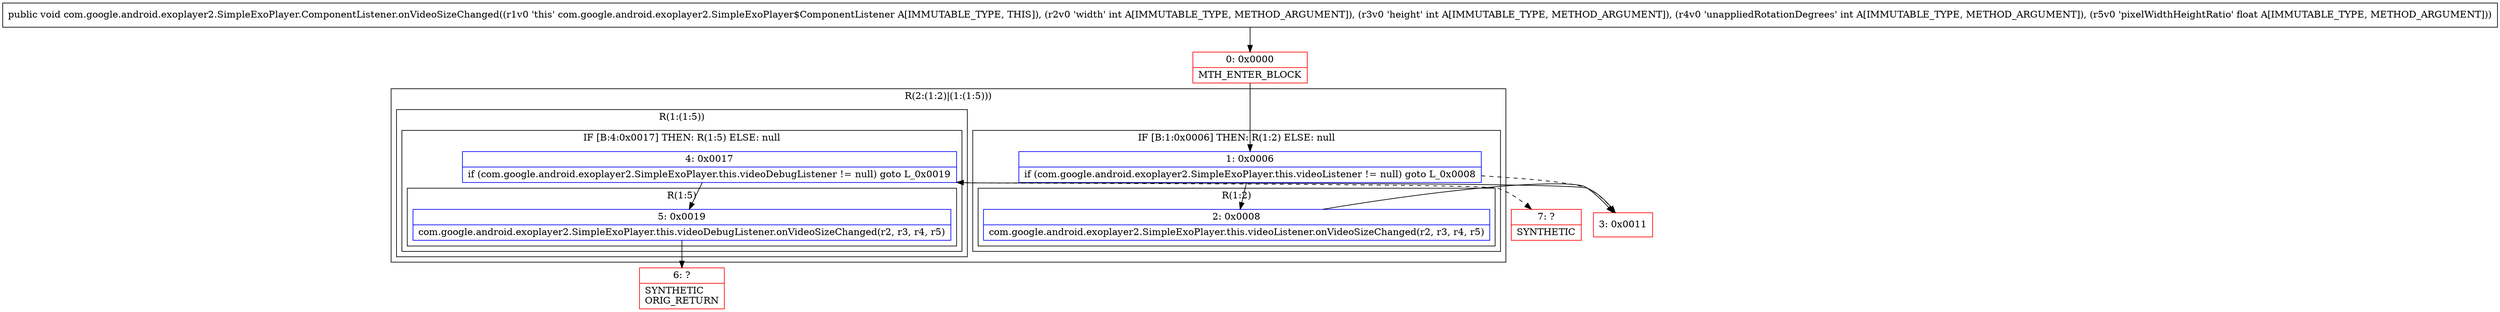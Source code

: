 digraph "CFG forcom.google.android.exoplayer2.SimpleExoPlayer.ComponentListener.onVideoSizeChanged(IIIF)V" {
subgraph cluster_Region_1645107926 {
label = "R(2:(1:2)|(1:(1:5)))";
node [shape=record,color=blue];
subgraph cluster_IfRegion_344047111 {
label = "IF [B:1:0x0006] THEN: R(1:2) ELSE: null";
node [shape=record,color=blue];
Node_1 [shape=record,label="{1\:\ 0x0006|if (com.google.android.exoplayer2.SimpleExoPlayer.this.videoListener != null) goto L_0x0008\l}"];
subgraph cluster_Region_960235466 {
label = "R(1:2)";
node [shape=record,color=blue];
Node_2 [shape=record,label="{2\:\ 0x0008|com.google.android.exoplayer2.SimpleExoPlayer.this.videoListener.onVideoSizeChanged(r2, r3, r4, r5)\l}"];
}
}
subgraph cluster_Region_1973543791 {
label = "R(1:(1:5))";
node [shape=record,color=blue];
subgraph cluster_IfRegion_1709826023 {
label = "IF [B:4:0x0017] THEN: R(1:5) ELSE: null";
node [shape=record,color=blue];
Node_4 [shape=record,label="{4\:\ 0x0017|if (com.google.android.exoplayer2.SimpleExoPlayer.this.videoDebugListener != null) goto L_0x0019\l}"];
subgraph cluster_Region_2080453851 {
label = "R(1:5)";
node [shape=record,color=blue];
Node_5 [shape=record,label="{5\:\ 0x0019|com.google.android.exoplayer2.SimpleExoPlayer.this.videoDebugListener.onVideoSizeChanged(r2, r3, r4, r5)\l}"];
}
}
}
}
Node_0 [shape=record,color=red,label="{0\:\ 0x0000|MTH_ENTER_BLOCK\l}"];
Node_3 [shape=record,color=red,label="{3\:\ 0x0011}"];
Node_6 [shape=record,color=red,label="{6\:\ ?|SYNTHETIC\lORIG_RETURN\l}"];
Node_7 [shape=record,color=red,label="{7\:\ ?|SYNTHETIC\l}"];
MethodNode[shape=record,label="{public void com.google.android.exoplayer2.SimpleExoPlayer.ComponentListener.onVideoSizeChanged((r1v0 'this' com.google.android.exoplayer2.SimpleExoPlayer$ComponentListener A[IMMUTABLE_TYPE, THIS]), (r2v0 'width' int A[IMMUTABLE_TYPE, METHOD_ARGUMENT]), (r3v0 'height' int A[IMMUTABLE_TYPE, METHOD_ARGUMENT]), (r4v0 'unappliedRotationDegrees' int A[IMMUTABLE_TYPE, METHOD_ARGUMENT]), (r5v0 'pixelWidthHeightRatio' float A[IMMUTABLE_TYPE, METHOD_ARGUMENT])) }"];
MethodNode -> Node_0;
Node_1 -> Node_2;
Node_1 -> Node_3[style=dashed];
Node_2 -> Node_3;
Node_4 -> Node_5;
Node_4 -> Node_7[style=dashed];
Node_5 -> Node_6;
Node_0 -> Node_1;
Node_3 -> Node_4;
}

